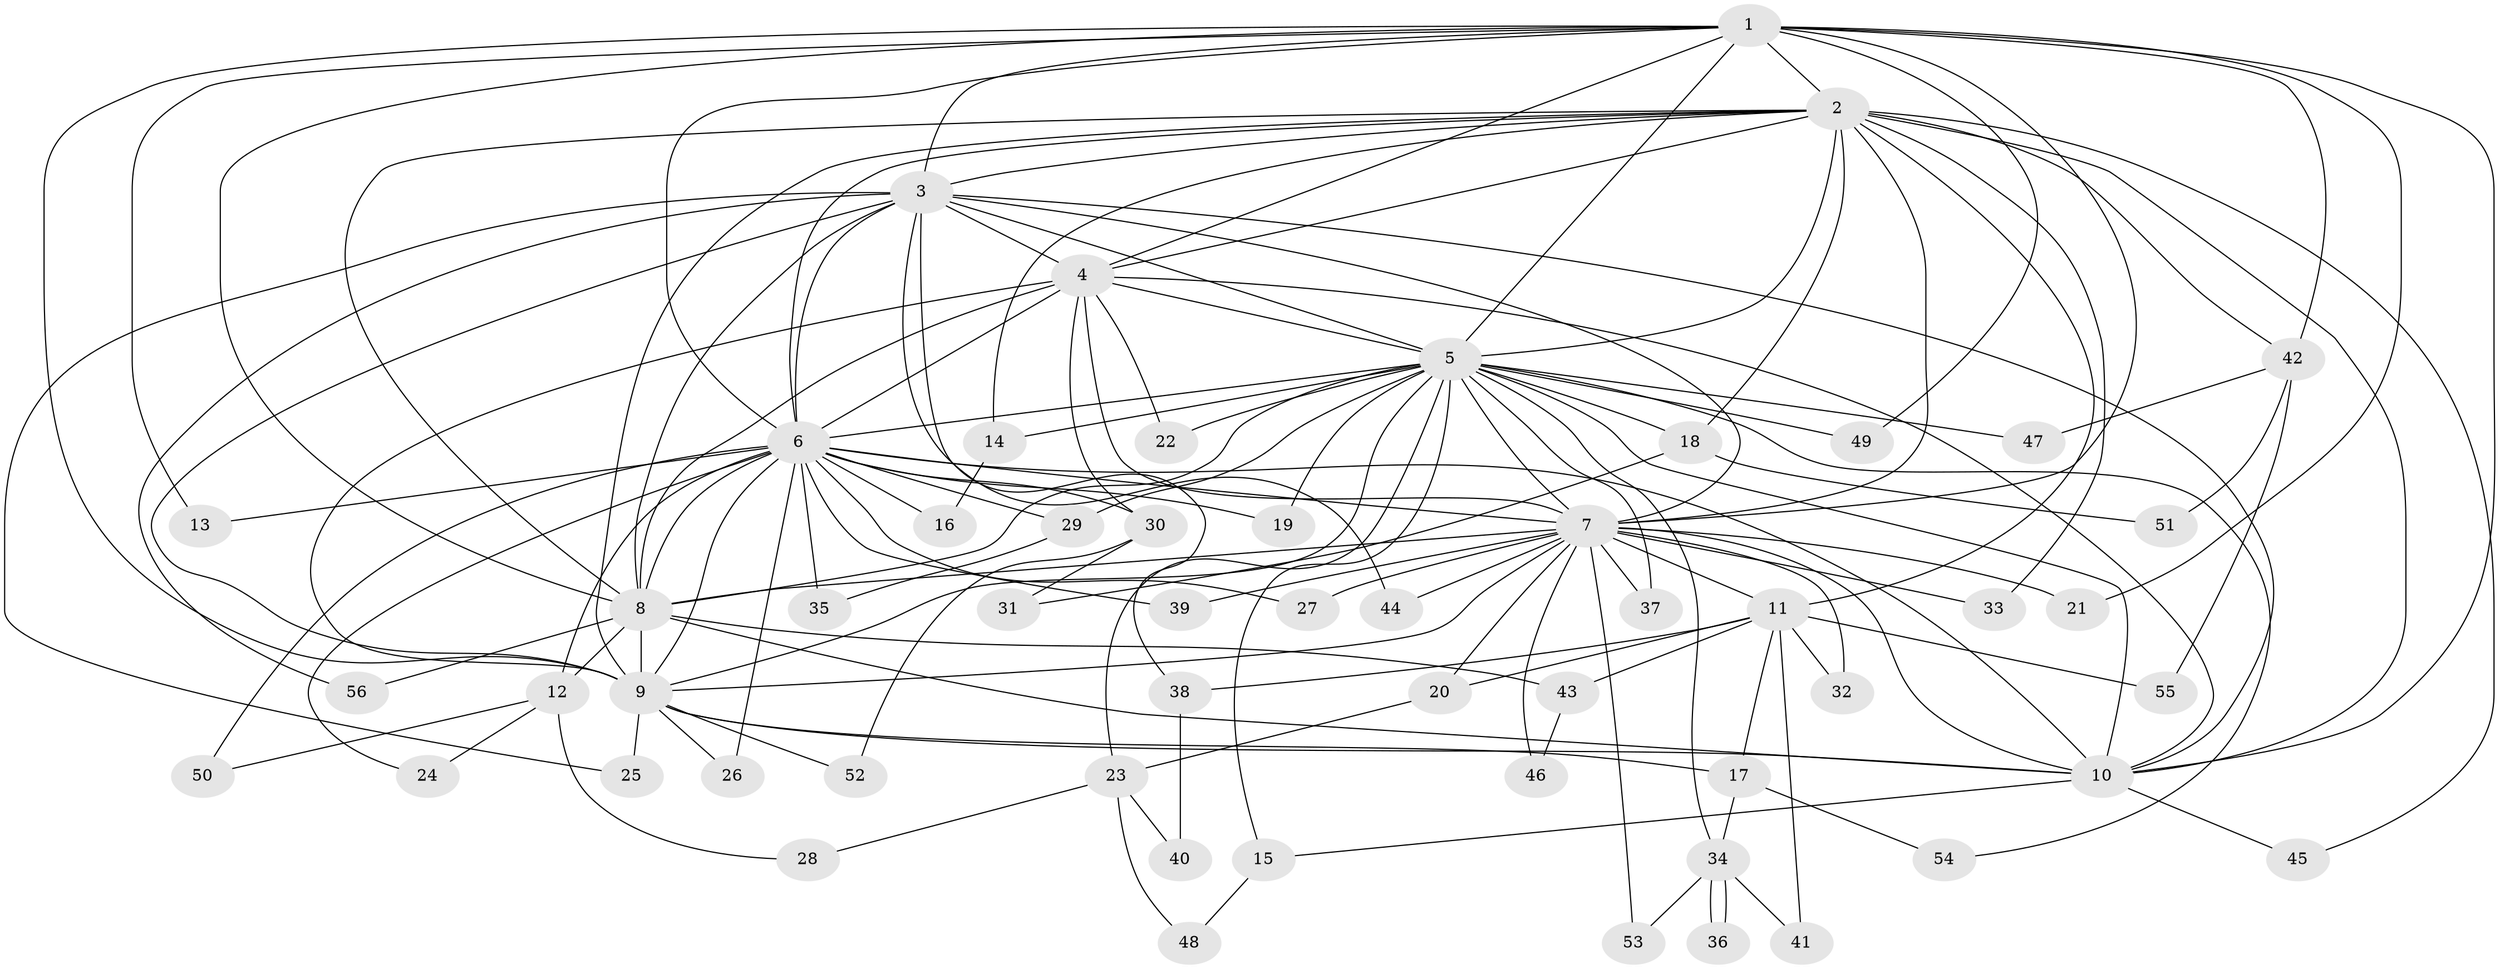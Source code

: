 // Generated by graph-tools (version 1.1) at 2025/11/02/27/25 16:11:08]
// undirected, 56 vertices, 137 edges
graph export_dot {
graph [start="1"]
  node [color=gray90,style=filled];
  1;
  2;
  3;
  4;
  5;
  6;
  7;
  8;
  9;
  10;
  11;
  12;
  13;
  14;
  15;
  16;
  17;
  18;
  19;
  20;
  21;
  22;
  23;
  24;
  25;
  26;
  27;
  28;
  29;
  30;
  31;
  32;
  33;
  34;
  35;
  36;
  37;
  38;
  39;
  40;
  41;
  42;
  43;
  44;
  45;
  46;
  47;
  48;
  49;
  50;
  51;
  52;
  53;
  54;
  55;
  56;
  1 -- 2;
  1 -- 3;
  1 -- 4;
  1 -- 5;
  1 -- 6;
  1 -- 7;
  1 -- 8;
  1 -- 9;
  1 -- 10;
  1 -- 13;
  1 -- 21;
  1 -- 42;
  1 -- 49;
  2 -- 3;
  2 -- 4;
  2 -- 5;
  2 -- 6;
  2 -- 7;
  2 -- 8;
  2 -- 9;
  2 -- 10;
  2 -- 11;
  2 -- 14;
  2 -- 18;
  2 -- 33;
  2 -- 42;
  2 -- 45;
  3 -- 4;
  3 -- 5;
  3 -- 6;
  3 -- 7;
  3 -- 8;
  3 -- 9;
  3 -- 10;
  3 -- 25;
  3 -- 38;
  3 -- 44;
  3 -- 56;
  4 -- 5;
  4 -- 6;
  4 -- 7;
  4 -- 8;
  4 -- 9;
  4 -- 10;
  4 -- 22;
  4 -- 30;
  5 -- 6;
  5 -- 7;
  5 -- 8;
  5 -- 9;
  5 -- 10;
  5 -- 14;
  5 -- 15;
  5 -- 18;
  5 -- 19;
  5 -- 22;
  5 -- 23;
  5 -- 29;
  5 -- 34;
  5 -- 37;
  5 -- 47;
  5 -- 49;
  5 -- 54;
  6 -- 7;
  6 -- 8;
  6 -- 9;
  6 -- 10;
  6 -- 12;
  6 -- 13;
  6 -- 16;
  6 -- 19;
  6 -- 24;
  6 -- 26;
  6 -- 27;
  6 -- 29;
  6 -- 30;
  6 -- 35;
  6 -- 39;
  6 -- 50;
  7 -- 8;
  7 -- 9;
  7 -- 10;
  7 -- 11;
  7 -- 20;
  7 -- 21;
  7 -- 27;
  7 -- 32;
  7 -- 33;
  7 -- 37;
  7 -- 39;
  7 -- 44;
  7 -- 46;
  7 -- 53;
  8 -- 9;
  8 -- 10;
  8 -- 12;
  8 -- 43;
  8 -- 56;
  9 -- 10;
  9 -- 17;
  9 -- 25;
  9 -- 26;
  9 -- 52;
  10 -- 15;
  10 -- 45;
  11 -- 17;
  11 -- 20;
  11 -- 32;
  11 -- 38;
  11 -- 41;
  11 -- 43;
  11 -- 55;
  12 -- 24;
  12 -- 28;
  12 -- 50;
  14 -- 16;
  15 -- 48;
  17 -- 34;
  17 -- 54;
  18 -- 31;
  18 -- 51;
  20 -- 23;
  23 -- 28;
  23 -- 40;
  23 -- 48;
  29 -- 35;
  30 -- 31;
  30 -- 52;
  34 -- 36;
  34 -- 36;
  34 -- 41;
  34 -- 53;
  38 -- 40;
  42 -- 47;
  42 -- 51;
  42 -- 55;
  43 -- 46;
}
